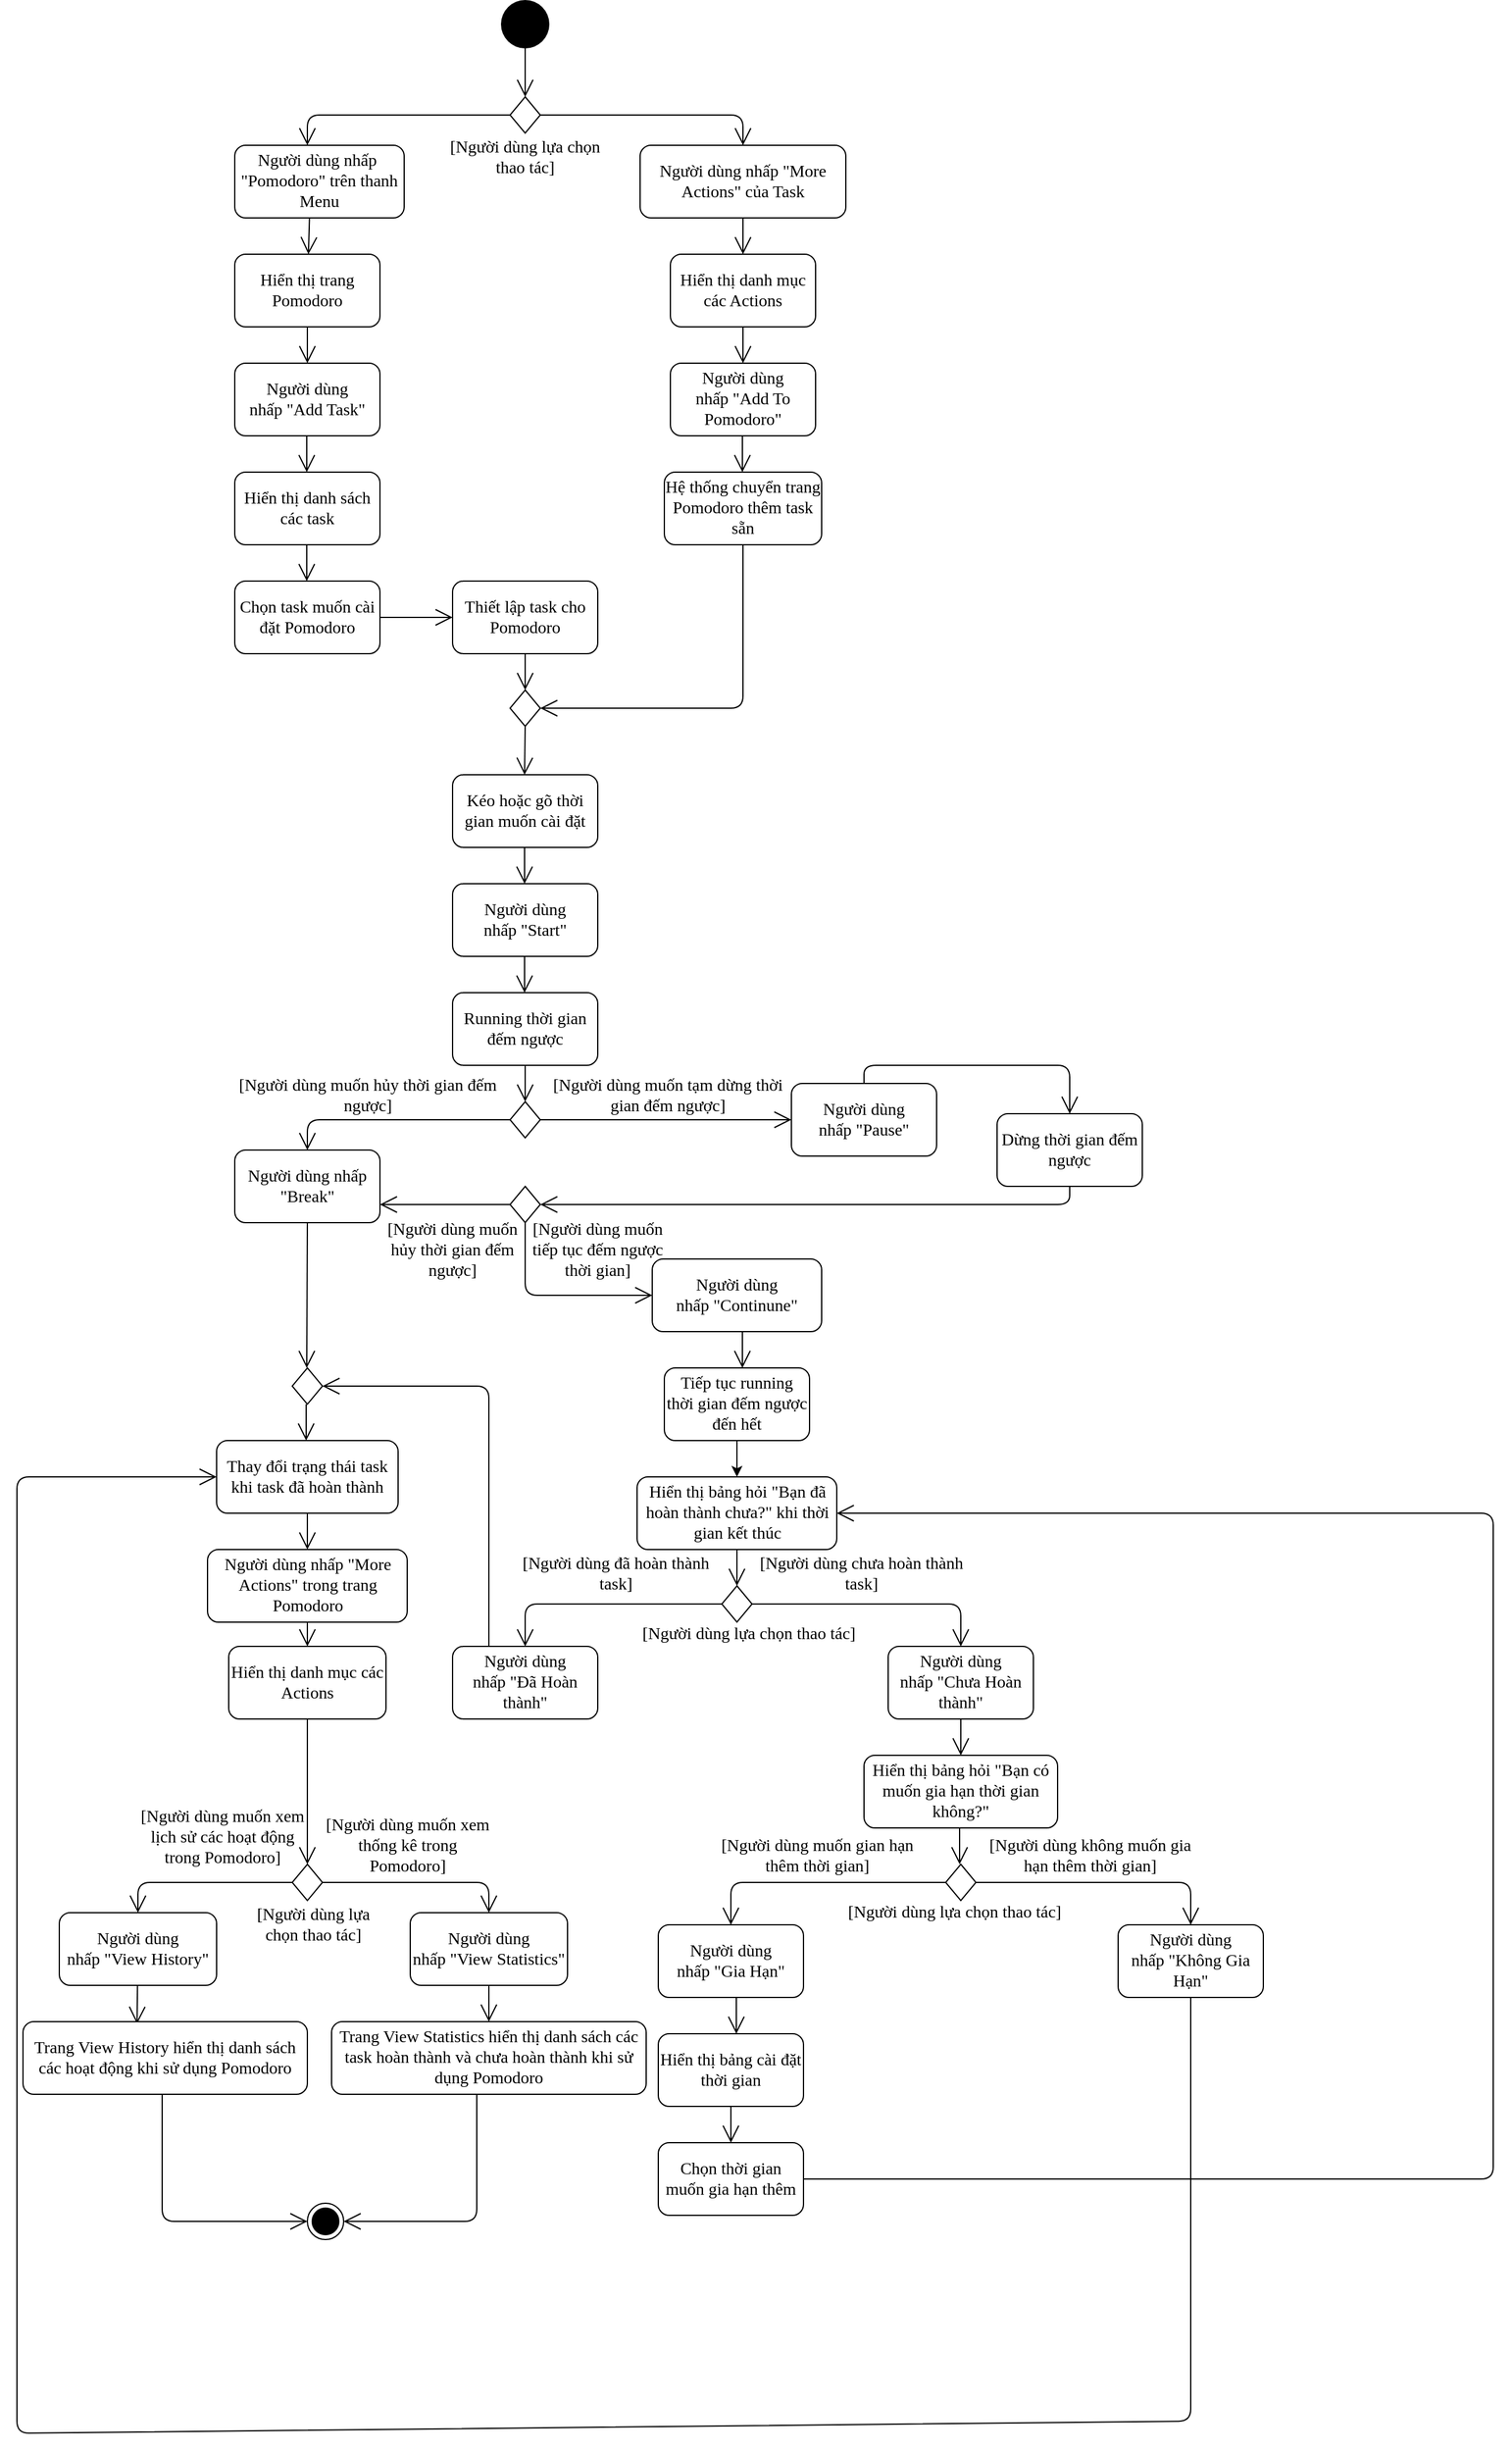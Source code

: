 <mxfile version="13.10.0" type="device"><diagram name="Page-1" id="0783ab3e-0a74-02c8-0abd-f7b4e66b4bec"><mxGraphModel dx="970" dy="505" grid="1" gridSize="10" guides="1" tooltips="1" connect="1" arrows="1" fold="1" page="1" pageScale="1" pageWidth="850" pageHeight="1100" background="#ffffff" math="0" shadow="0"><root><mxCell id="0"/><mxCell id="1" parent="0"/><mxCell id="f8O2A8-NqUndqqzL7HrS-111" value="" style="ellipse;fillColor=#000000;strokeColor=none;fontFamily=Verdana;fontSize=14;" parent="1" vertex="1"><mxGeometry x="450" y="10" width="40" height="40" as="geometry"/></mxCell><mxCell id="f8O2A8-NqUndqqzL7HrS-112" value="" style="endArrow=open;endFill=1;endSize=12;html=1;exitX=0;exitY=0.5;exitDx=0;exitDy=0;fontFamily=Verdana;fontSize=14;" parent="1" source="f8O2A8-NqUndqqzL7HrS-143" edge="1"><mxGeometry relative="1" as="geometry"><mxPoint x="290" y="130" as="targetPoint"/><Array as="points"><mxPoint x="290" y="105"/></Array></mxGeometry></mxCell><mxCell id="f8O2A8-NqUndqqzL7HrS-113" value="" style="endArrow=open;endFill=1;endSize=12;html=1;exitX=1;exitY=0.5;exitDx=0;exitDy=0;fontFamily=Verdana;fontSize=14;" parent="1" source="f8O2A8-NqUndqqzL7HrS-143" edge="1"><mxGeometry relative="1" as="geometry"><mxPoint x="467.5" y="115" as="sourcePoint"/><mxPoint x="650" y="130" as="targetPoint"/><Array as="points"><mxPoint x="650" y="105"/></Array></mxGeometry></mxCell><mxCell id="f8O2A8-NqUndqqzL7HrS-114" value="Người dùng nhấp&amp;nbsp; &quot;Pomodoro&quot; trên thanh Menu" style="rounded=1;whiteSpace=wrap;html=1;fontFamily=Verdana;fontSize=14;" parent="1" vertex="1"><mxGeometry x="230" y="130" width="140" height="60" as="geometry"/></mxCell><mxCell id="f8O2A8-NqUndqqzL7HrS-115" value="" style="endArrow=open;endFill=1;endSize=12;html=1;exitX=0.441;exitY=1.005;exitDx=0;exitDy=0;fontFamily=Verdana;fontSize=14;exitPerimeter=0;" parent="1" source="f8O2A8-NqUndqqzL7HrS-114" target="f8O2A8-NqUndqqzL7HrS-116" edge="1"><mxGeometry relative="1" as="geometry"/></mxCell><mxCell id="f8O2A8-NqUndqqzL7HrS-116" value="Hiển thị trang Pomodoro" style="rounded=1;whiteSpace=wrap;html=1;fontFamily=Verdana;fontSize=14;" parent="1" vertex="1"><mxGeometry x="230" y="220" width="120" height="60" as="geometry"/></mxCell><mxCell id="f8O2A8-NqUndqqzL7HrS-117" value="Người dùng nhấp&amp;nbsp;&quot;Add Task&quot;" style="rounded=1;whiteSpace=wrap;html=1;fontFamily=Verdana;fontSize=14;" parent="1" vertex="1"><mxGeometry x="230" y="310" width="120" height="60" as="geometry"/></mxCell><mxCell id="f8O2A8-NqUndqqzL7HrS-118" value="" style="endArrow=open;endFill=1;endSize=12;html=1;exitX=0.5;exitY=1;exitDx=0;exitDy=0;fontFamily=Verdana;fontSize=14;" parent="1" source="f8O2A8-NqUndqqzL7HrS-116" target="f8O2A8-NqUndqqzL7HrS-117" edge="1"><mxGeometry x="230" y="230" as="geometry"/></mxCell><mxCell id="f8O2A8-NqUndqqzL7HrS-119" value="Hiển thị danh sách các task" style="rounded=1;whiteSpace=wrap;html=1;fontFamily=Verdana;fontSize=14;" parent="1" vertex="1"><mxGeometry x="230" y="400" width="120" height="60" as="geometry"/></mxCell><mxCell id="f8O2A8-NqUndqqzL7HrS-120" value="Chọn task muốn cài đặt Pomodoro" style="rounded=1;whiteSpace=wrap;html=1;fontFamily=Verdana;fontSize=14;" parent="1" vertex="1"><mxGeometry x="230" y="490" width="120" height="60" as="geometry"/></mxCell><mxCell id="f8O2A8-NqUndqqzL7HrS-121" value="Thiết lập task cho Pomodoro" style="rounded=1;whiteSpace=wrap;html=1;fontFamily=Verdana;fontSize=14;" parent="1" vertex="1"><mxGeometry x="410" y="490" width="120" height="60" as="geometry"/></mxCell><mxCell id="f8O2A8-NqUndqqzL7HrS-122" value="Kéo hoặc gõ thời gian muốn cài đặt" style="rounded=1;whiteSpace=wrap;html=1;fontFamily=Verdana;fontSize=14;" parent="1" vertex="1"><mxGeometry x="410" y="650" width="120" height="60" as="geometry"/></mxCell><mxCell id="f8O2A8-NqUndqqzL7HrS-123" value="Người dùng nhấp&amp;nbsp;&quot;Start&quot;" style="rounded=1;whiteSpace=wrap;html=1;fontFamily=Verdana;fontSize=14;" parent="1" vertex="1"><mxGeometry x="410" y="740" width="120" height="60" as="geometry"/></mxCell><mxCell id="f8O2A8-NqUndqqzL7HrS-124" value="Running thời gian đếm ngược" style="rounded=1;whiteSpace=wrap;html=1;fontFamily=Verdana;fontSize=14;" parent="1" vertex="1"><mxGeometry x="410" y="830" width="120" height="60" as="geometry"/></mxCell><mxCell id="f8O2A8-NqUndqqzL7HrS-125" value="Người dùng nhấp &quot;More Actions&quot; của Task" style="rounded=1;whiteSpace=wrap;html=1;fontFamily=Verdana;fontSize=14;" parent="1" vertex="1"><mxGeometry x="565" y="130" width="170" height="60" as="geometry"/></mxCell><mxCell id="f8O2A8-NqUndqqzL7HrS-126" value="" style="endArrow=open;endFill=1;endSize=12;html=1;exitX=0.5;exitY=1;exitDx=0;exitDy=0;entryX=0.5;entryY=0;entryDx=0;entryDy=0;fontFamily=Verdana;fontSize=14;" parent="1" source="f8O2A8-NqUndqqzL7HrS-125" target="f8O2A8-NqUndqqzL7HrS-127" edge="1"><mxGeometry relative="1" as="geometry"><mxPoint x="300" y="200" as="sourcePoint"/><mxPoint x="650" y="210" as="targetPoint"/></mxGeometry></mxCell><mxCell id="f8O2A8-NqUndqqzL7HrS-127" value="Hiển thị danh mục các Actions" style="rounded=1;whiteSpace=wrap;html=1;fontFamily=Verdana;fontSize=14;" parent="1" vertex="1"><mxGeometry x="590" y="220" width="120" height="60" as="geometry"/></mxCell><mxCell id="f8O2A8-NqUndqqzL7HrS-128" value="" style="endArrow=open;endFill=1;endSize=12;html=1;fontFamily=Verdana;fontSize=14;exitX=0.5;exitY=1;exitDx=0;exitDy=0;" parent="1" source="f8O2A8-NqUndqqzL7HrS-135" edge="1"><mxGeometry relative="1" as="geometry"><mxPoint x="469.5" y="620" as="sourcePoint"/><mxPoint x="469.5" y="650.0" as="targetPoint"/></mxGeometry></mxCell><mxCell id="f8O2A8-NqUndqqzL7HrS-129" value="" style="endArrow=open;endFill=1;endSize=12;html=1;exitX=0.5;exitY=1;exitDx=0;exitDy=0;fontFamily=Verdana;fontSize=14;" parent="1" source="f8O2A8-NqUndqqzL7HrS-127" edge="1"><mxGeometry relative="1" as="geometry"><mxPoint x="180" y="80" as="sourcePoint"/><mxPoint x="650" y="310" as="targetPoint"/></mxGeometry></mxCell><mxCell id="f8O2A8-NqUndqqzL7HrS-130" value="Người dùng nhấp&amp;nbsp;&quot;Add To Pomodoro&quot;" style="rounded=1;whiteSpace=wrap;html=1;fontFamily=Verdana;fontSize=14;" parent="1" vertex="1"><mxGeometry x="590" y="310" width="120" height="60" as="geometry"/></mxCell><mxCell id="f8O2A8-NqUndqqzL7HrS-131" value="" style="endArrow=open;endFill=1;endSize=12;html=1;fontFamily=Verdana;fontSize=14;" parent="1" edge="1"><mxGeometry relative="1" as="geometry"><mxPoint x="289.5" y="370" as="sourcePoint"/><mxPoint x="289.5" y="400" as="targetPoint"/></mxGeometry></mxCell><mxCell id="f8O2A8-NqUndqqzL7HrS-132" value="" style="endArrow=open;endFill=1;endSize=12;html=1;fontFamily=Verdana;fontSize=14;" parent="1" edge="1"><mxGeometry relative="1" as="geometry"><mxPoint x="289.5" y="460" as="sourcePoint"/><mxPoint x="289.5" y="490" as="targetPoint"/></mxGeometry></mxCell><mxCell id="f8O2A8-NqUndqqzL7HrS-133" value="Hệ thống chuyển trang Pomodoro thêm task sẵn" style="rounded=1;whiteSpace=wrap;html=1;fontFamily=Verdana;fontSize=14;" parent="1" vertex="1"><mxGeometry x="585" y="400" width="130" height="60" as="geometry"/></mxCell><mxCell id="f8O2A8-NqUndqqzL7HrS-134" value="" style="endArrow=open;endFill=1;endSize=12;html=1;fontFamily=Verdana;fontSize=14;" parent="1" edge="1"><mxGeometry relative="1" as="geometry"><mxPoint x="649.5" y="370" as="sourcePoint"/><mxPoint x="649.5" y="400" as="targetPoint"/></mxGeometry></mxCell><mxCell id="f8O2A8-NqUndqqzL7HrS-135" value="" style="rhombus;strokeColor=#000000;fontFamily=Verdana;fontSize=14;" parent="1" vertex="1"><mxGeometry x="457.5" y="580" width="25" height="30" as="geometry"/></mxCell><mxCell id="f8O2A8-NqUndqqzL7HrS-136" value="" style="endArrow=open;endFill=1;endSize=12;html=1;exitX=1;exitY=0.5;exitDx=0;exitDy=0;entryX=0;entryY=0.5;entryDx=0;entryDy=0;fontFamily=Verdana;fontSize=14;" parent="1" source="f8O2A8-NqUndqqzL7HrS-120" target="f8O2A8-NqUndqqzL7HrS-121" edge="1"><mxGeometry relative="1" as="geometry"><mxPoint x="430" y="570" as="sourcePoint"/><mxPoint x="430" y="600" as="targetPoint"/></mxGeometry></mxCell><mxCell id="f8O2A8-NqUndqqzL7HrS-137" value="" style="endArrow=open;endFill=1;endSize=12;html=1;exitX=0.5;exitY=1;exitDx=0;exitDy=0;entryX=1;entryY=0.5;entryDx=0;entryDy=0;fontFamily=Verdana;fontSize=14;" parent="1" source="f8O2A8-NqUndqqzL7HrS-133" target="f8O2A8-NqUndqqzL7HrS-135" edge="1"><mxGeometry relative="1" as="geometry"><mxPoint x="360" y="530" as="sourcePoint"/><mxPoint x="467.5" y="530" as="targetPoint"/><Array as="points"><mxPoint x="650" y="595"/></Array></mxGeometry></mxCell><mxCell id="f8O2A8-NqUndqqzL7HrS-138" value="" style="endArrow=open;endFill=1;endSize=12;html=1;fontFamily=Verdana;fontSize=14;exitX=0.5;exitY=1;exitDx=0;exitDy=0;entryX=0.5;entryY=0;entryDx=0;entryDy=0;" parent="1" source="f8O2A8-NqUndqqzL7HrS-121" target="f8O2A8-NqUndqqzL7HrS-135" edge="1"><mxGeometry relative="1" as="geometry"><mxPoint x="469.5" y="535" as="sourcePoint"/><mxPoint x="469.5" y="565" as="targetPoint"/></mxGeometry></mxCell><mxCell id="f8O2A8-NqUndqqzL7HrS-139" value="" style="endArrow=open;endFill=1;endSize=12;html=1;fontFamily=Verdana;fontSize=14;entryX=0.401;entryY=0.03;entryDx=0;entryDy=0;entryPerimeter=0;" parent="1" source="f8O2A8-NqUndqqzL7HrS-192" target="f8O2A8-NqUndqqzL7HrS-193" edge="1"><mxGeometry relative="1" as="geometry"><mxPoint x="174.5" y="1770" as="sourcePoint"/><mxPoint x="149" y="1675" as="targetPoint"/></mxGeometry></mxCell><mxCell id="f8O2A8-NqUndqqzL7HrS-140" value="" style="endArrow=open;endFill=1;endSize=12;html=1;fontFamily=Verdana;fontSize=14;" parent="1" edge="1"><mxGeometry relative="1" as="geometry"><mxPoint x="469.5" y="710.0" as="sourcePoint"/><mxPoint x="469.5" y="740.0" as="targetPoint"/></mxGeometry></mxCell><mxCell id="f8O2A8-NqUndqqzL7HrS-141" value="" style="endArrow=open;endFill=1;endSize=12;html=1;fontFamily=Verdana;fontSize=14;" parent="1" edge="1"><mxGeometry relative="1" as="geometry"><mxPoint x="469.5" y="800.0" as="sourcePoint"/><mxPoint x="469.5" y="830.0" as="targetPoint"/></mxGeometry></mxCell><mxCell id="f8O2A8-NqUndqqzL7HrS-142" value="" style="group;fontFamily=Verdana;fontSize=14;" parent="1" vertex="1" connectable="0"><mxGeometry x="457.5" y="90" width="25" height="30" as="geometry"/></mxCell><mxCell id="f8O2A8-NqUndqqzL7HrS-143" value="" style="rhombus;strokeColor=#000000;fontFamily=Verdana;fontSize=14;" parent="f8O2A8-NqUndqqzL7HrS-142" vertex="1"><mxGeometry width="25" height="30" as="geometry"/></mxCell><mxCell id="f8O2A8-NqUndqqzL7HrS-144" value="" style="endArrow=open;endFill=1;endSize=12;html=1;exitX=0.5;exitY=1;exitDx=0;exitDy=0;entryX=0.5;entryY=0;entryDx=0;entryDy=0;fontFamily=Verdana;fontSize=14;" parent="1" source="f8O2A8-NqUndqqzL7HrS-111" target="f8O2A8-NqUndqqzL7HrS-143" edge="1"><mxGeometry width="160" relative="1" as="geometry"><mxPoint x="420" y="190" as="sourcePoint"/><mxPoint x="580" y="190" as="targetPoint"/></mxGeometry></mxCell><mxCell id="f8O2A8-NqUndqqzL7HrS-145" value="" style="endArrow=open;endFill=1;endSize=12;html=1;exitX=0;exitY=0.5;exitDx=0;exitDy=0;fontFamily=Verdana;fontSize=14;" parent="1" source="f8O2A8-NqUndqqzL7HrS-148" edge="1"><mxGeometry relative="1" as="geometry"><mxPoint x="290" y="960.0" as="targetPoint"/><Array as="points"><mxPoint x="290" y="935"/></Array></mxGeometry></mxCell><mxCell id="f8O2A8-NqUndqqzL7HrS-146" value="" style="endArrow=open;endFill=1;endSize=12;html=1;exitX=1;exitY=0.5;exitDx=0;exitDy=0;fontFamily=Verdana;fontSize=14;entryX=0;entryY=0.5;entryDx=0;entryDy=0;" parent="1" source="f8O2A8-NqUndqqzL7HrS-148" target="f8O2A8-NqUndqqzL7HrS-152" edge="1"><mxGeometry relative="1" as="geometry"><mxPoint x="467.5" y="945" as="sourcePoint"/><mxPoint x="660" y="980" as="targetPoint"/><Array as="points"/></mxGeometry></mxCell><mxCell id="f8O2A8-NqUndqqzL7HrS-147" value="" style="group;fontFamily=Verdana;fontSize=14;" parent="1" vertex="1" connectable="0"><mxGeometry x="457.5" y="920" width="25" height="30" as="geometry"/></mxCell><mxCell id="f8O2A8-NqUndqqzL7HrS-148" value="" style="rhombus;strokeColor=#000000;fontFamily=Verdana;fontSize=14;" parent="f8O2A8-NqUndqqzL7HrS-147" vertex="1"><mxGeometry width="25" height="30" as="geometry"/></mxCell><mxCell id="f8O2A8-NqUndqqzL7HrS-149" value="" style="endArrow=open;endFill=1;endSize=12;html=1;exitX=0.5;exitY=1;exitDx=0;exitDy=0;entryX=0.5;entryY=0;entryDx=0;entryDy=0;fontFamily=Verdana;fontSize=14;" parent="1" source="f8O2A8-NqUndqqzL7HrS-124" target="f8O2A8-NqUndqqzL7HrS-148" edge="1"><mxGeometry width="160" relative="1" as="geometry"><mxPoint x="562.5" y="1050" as="sourcePoint"/><mxPoint x="722.5" y="1050" as="targetPoint"/></mxGeometry></mxCell><mxCell id="f8O2A8-NqUndqqzL7HrS-150" value="Người dùng nhấp &quot;Break&quot;" style="rounded=1;whiteSpace=wrap;html=1;fontFamily=Verdana;fontSize=14;" parent="1" vertex="1"><mxGeometry x="230" y="960" width="120" height="60" as="geometry"/></mxCell><mxCell id="f8O2A8-NqUndqqzL7HrS-151" value="" style="endArrow=open;endFill=1;endSize=12;html=1;exitX=0.5;exitY=0;exitDx=0;exitDy=0;fontFamily=Verdana;fontSize=14;entryX=0.5;entryY=0;entryDx=0;entryDy=0;" parent="1" source="f8O2A8-NqUndqqzL7HrS-152" target="f8O2A8-NqUndqqzL7HrS-207" edge="1"><mxGeometry relative="1" as="geometry"><Array as="points"><mxPoint x="750" y="890"/><mxPoint x="920" y="890"/></Array></mxGeometry></mxCell><mxCell id="f8O2A8-NqUndqqzL7HrS-152" value="Người dùng nhấp&amp;nbsp;&quot;Pause&quot;" style="rounded=1;whiteSpace=wrap;html=1;fontFamily=Verdana;fontSize=14;" parent="1" vertex="1"><mxGeometry x="690" y="905" width="120" height="60" as="geometry"/></mxCell><mxCell id="f8O2A8-NqUndqqzL7HrS-153" value="Thay đổi trạng thái task khi task đã hoàn thành" style="rounded=1;whiteSpace=wrap;html=1;fontFamily=Verdana;fontSize=14;" parent="1" vertex="1"><mxGeometry x="215" y="1200" width="150" height="60" as="geometry"/></mxCell><mxCell id="f8O2A8-NqUndqqzL7HrS-154" value="" style="endArrow=open;endFill=1;endSize=12;html=1;fontFamily=Verdana;fontSize=14;exitX=0.5;exitY=1;exitDx=0;exitDy=0;" parent="1" source="f8O2A8-NqUndqqzL7HrS-150" edge="1"><mxGeometry relative="1" as="geometry"><mxPoint x="289.5" y="1110" as="sourcePoint"/><mxPoint x="289.5" y="1140.0" as="targetPoint"/></mxGeometry></mxCell><mxCell id="f8O2A8-NqUndqqzL7HrS-155" value="" style="endArrow=open;endFill=1;endSize=12;html=1;entryX=1;entryY=0.75;entryDx=0;entryDy=0;exitX=0;exitY=0.5;exitDx=0;exitDy=0;fontFamily=Verdana;fontSize=14;" parent="1" source="f8O2A8-NqUndqqzL7HrS-157" target="f8O2A8-NqUndqqzL7HrS-150" edge="1"><mxGeometry relative="1" as="geometry"><mxPoint x="420" y="1020" as="sourcePoint"/><mxPoint x="352.5" y="1170" as="targetPoint"/><Array as="points"><mxPoint x="410" y="1005"/></Array></mxGeometry></mxCell><mxCell id="f8O2A8-NqUndqqzL7HrS-156" value="" style="group;fontFamily=Verdana;fontSize=14;" parent="1" vertex="1" connectable="0"><mxGeometry x="457.5" y="975" width="25" height="30" as="geometry"/></mxCell><mxCell id="f8O2A8-NqUndqqzL7HrS-157" value="" style="rhombus;strokeColor=#000000;fontFamily=Verdana;fontSize=14;" parent="f8O2A8-NqUndqqzL7HrS-156" vertex="1"><mxGeometry y="15" width="25" height="30" as="geometry"/></mxCell><mxCell id="f8O2A8-NqUndqqzL7HrS-158" value="" style="endArrow=open;endFill=1;endSize=12;html=1;entryX=1;entryY=0.5;entryDx=0;entryDy=0;fontFamily=Verdana;fontSize=14;exitX=0.5;exitY=1;exitDx=0;exitDy=0;" parent="1" source="f8O2A8-NqUndqqzL7HrS-207" target="f8O2A8-NqUndqqzL7HrS-157" edge="1"><mxGeometry width="160" relative="1" as="geometry"><mxPoint x="590" y="990" as="sourcePoint"/><mxPoint x="500" y="990" as="targetPoint"/><Array as="points"><mxPoint x="920" y="1005"/></Array></mxGeometry></mxCell><mxCell id="f8O2A8-NqUndqqzL7HrS-159" value="" style="endArrow=open;endFill=1;endSize=12;html=1;exitX=0.5;exitY=1;exitDx=0;exitDy=0;entryX=0;entryY=0.5;entryDx=0;entryDy=0;fontFamily=Verdana;fontSize=14;" parent="1" source="f8O2A8-NqUndqqzL7HrS-157" target="f8O2A8-NqUndqqzL7HrS-160" edge="1"><mxGeometry relative="1" as="geometry"><mxPoint x="489" y="1109" as="sourcePoint"/><mxPoint x="580" y="1109" as="targetPoint"/><Array as="points"><mxPoint x="470" y="1080"/></Array></mxGeometry></mxCell><mxCell id="f8O2A8-NqUndqqzL7HrS-160" value="Người dùng nhấp&amp;nbsp;&quot;Continune&quot;" style="rounded=1;whiteSpace=wrap;html=1;fontFamily=Verdana;fontSize=14;" parent="1" vertex="1"><mxGeometry x="575" y="1050" width="140" height="60" as="geometry"/></mxCell><mxCell id="f8O2A8-NqUndqqzL7HrS-161" value="" style="endArrow=open;endFill=1;endSize=12;html=1;fontFamily=Verdana;fontSize=14;" parent="1" edge="1"><mxGeometry relative="1" as="geometry"><mxPoint x="649.5" y="1110.0" as="sourcePoint"/><mxPoint x="649.5" y="1140.0" as="targetPoint"/></mxGeometry></mxCell><mxCell id="f8O2A8-NqUndqqzL7HrS-162" value="" style="edgeStyle=orthogonalEdgeStyle;rounded=0;orthogonalLoop=1;jettySize=auto;html=1;fontFamily=Verdana;fontSize=14;" parent="1" source="f8O2A8-NqUndqqzL7HrS-163" target="f8O2A8-NqUndqqzL7HrS-164" edge="1"><mxGeometry relative="1" as="geometry"/></mxCell><mxCell id="f8O2A8-NqUndqqzL7HrS-163" value="Tiếp tục running thời gian đếm ngược đến hết" style="rounded=1;whiteSpace=wrap;html=1;fontFamily=Verdana;fontSize=14;" parent="1" vertex="1"><mxGeometry x="585" y="1140" width="120" height="60" as="geometry"/></mxCell><mxCell id="f8O2A8-NqUndqqzL7HrS-164" value="Hiển thị bảng hỏi &quot;Bạn đã hoàn thành chưa?&quot; khi thời gian kết thúc" style="rounded=1;whiteSpace=wrap;html=1;fontFamily=Verdana;fontSize=14;" parent="1" vertex="1"><mxGeometry x="562.5" y="1230" width="165" height="60" as="geometry"/></mxCell><mxCell id="f8O2A8-NqUndqqzL7HrS-165" value="Người dùng nhấp&amp;nbsp;&quot;Đã Hoàn thành&quot;" style="rounded=1;whiteSpace=wrap;html=1;fontFamily=Verdana;fontSize=14;" parent="1" vertex="1"><mxGeometry x="410" y="1370" width="120" height="60" as="geometry"/></mxCell><mxCell id="f8O2A8-NqUndqqzL7HrS-166" value="Người dùng nhấp&amp;nbsp;&quot;Chưa Hoàn thành&quot;" style="rounded=1;whiteSpace=wrap;html=1;fontFamily=Verdana;fontSize=14;" parent="1" vertex="1"><mxGeometry x="770" y="1370" width="120" height="60" as="geometry"/></mxCell><mxCell id="f8O2A8-NqUndqqzL7HrS-167" value="" style="group;fontFamily=Verdana;fontSize=14;" parent="1" vertex="1" connectable="0"><mxGeometry x="470" y="1320" width="460" height="30" as="geometry"/></mxCell><mxCell id="f8O2A8-NqUndqqzL7HrS-168" value="" style="endArrow=open;endFill=1;endSize=12;html=1;exitX=0;exitY=0.5;exitDx=0;exitDy=0;fontFamily=Verdana;fontSize=14;" parent="f8O2A8-NqUndqqzL7HrS-167" source="f8O2A8-NqUndqqzL7HrS-171" edge="1"><mxGeometry relative="1" as="geometry"><mxPoint y="50" as="targetPoint"/><Array as="points"><mxPoint y="15"/></Array></mxGeometry></mxCell><mxCell id="f8O2A8-NqUndqqzL7HrS-169" value="" style="endArrow=open;endFill=1;endSize=12;html=1;exitX=1;exitY=0.5;exitDx=0;exitDy=0;fontFamily=Verdana;fontSize=14;" parent="f8O2A8-NqUndqqzL7HrS-167" source="f8O2A8-NqUndqqzL7HrS-171" edge="1"><mxGeometry relative="1" as="geometry"><mxPoint x="80" y="165" as="sourcePoint"/><mxPoint x="360" y="50" as="targetPoint"/><Array as="points"><mxPoint x="360" y="15"/></Array></mxGeometry></mxCell><mxCell id="f8O2A8-NqUndqqzL7HrS-170" value="" style="group;fontFamily=Verdana;fontSize=14;" parent="f8O2A8-NqUndqqzL7HrS-167" vertex="1" connectable="0"><mxGeometry x="162.5" width="25" height="30" as="geometry"/></mxCell><mxCell id="f8O2A8-NqUndqqzL7HrS-171" value="" style="rhombus;strokeColor=#000000;fontFamily=Verdana;fontSize=14;" parent="f8O2A8-NqUndqqzL7HrS-170" vertex="1"><mxGeometry width="25" height="30" as="geometry"/></mxCell><mxCell id="f8O2A8-NqUndqqzL7HrS-172" value="" style="endArrow=open;endFill=1;endSize=12;html=1;exitX=0.5;exitY=1;exitDx=0;exitDy=0;fontFamily=Verdana;fontSize=14;" parent="f8O2A8-NqUndqqzL7HrS-167" source="f8O2A8-NqUndqqzL7HrS-164" edge="1"><mxGeometry width="160" relative="1" as="geometry"><mxPoint x="82.5" y="110" as="sourcePoint"/><mxPoint x="175" as="targetPoint"/></mxGeometry></mxCell><mxCell id="f8O2A8-NqUndqqzL7HrS-173" value="" style="endArrow=open;endFill=1;endSize=12;html=1;exitX=0;exitY=0.5;exitDx=0;exitDy=0;fontFamily=Verdana;fontSize=14;" parent="1" source="f8O2A8-NqUndqqzL7HrS-178" edge="1"><mxGeometry x="650" y="1460" as="geometry"><mxPoint x="640" y="1600" as="targetPoint"/><Array as="points"><mxPoint x="640" y="1565"/></Array></mxGeometry></mxCell><mxCell id="f8O2A8-NqUndqqzL7HrS-174" value="" style="endArrow=open;endFill=1;endSize=12;html=1;exitX=1;exitY=0.5;exitDx=0;exitDy=0;fontFamily=Verdana;fontSize=14;" parent="1" source="f8O2A8-NqUndqqzL7HrS-178" edge="1"><mxGeometry x="650" y="1460" as="geometry"><mxPoint x="730" y="1625" as="sourcePoint"/><mxPoint x="1020" y="1600" as="targetPoint"/><Array as="points"><mxPoint x="1020" y="1565"/></Array></mxGeometry></mxCell><mxCell id="f8O2A8-NqUndqqzL7HrS-175" value="" style="endArrow=open;endFill=1;endSize=12;html=1;exitX=0.5;exitY=1;exitDx=0;exitDy=0;fontFamily=Verdana;fontSize=14;" parent="1" source="f8O2A8-NqUndqqzL7HrS-166" edge="1"><mxGeometry x="650" y="1460" width="160" as="geometry"><mxPoint x="732.5" y="1570" as="sourcePoint"/><mxPoint x="830" y="1460" as="targetPoint"/></mxGeometry></mxCell><mxCell id="f8O2A8-NqUndqqzL7HrS-176" value="Hiển thị bảng hỏi &quot;Bạn có muốn gia hạn thời gian không?&quot;" style="rounded=1;whiteSpace=wrap;html=1;fontFamily=Verdana;fontSize=14;" parent="1" vertex="1"><mxGeometry x="750" y="1460" width="160" height="60" as="geometry"/></mxCell><mxCell id="f8O2A8-NqUndqqzL7HrS-177" value="" style="endArrow=open;endFill=1;endSize=12;html=1;exitX=0.5;exitY=1;exitDx=0;exitDy=0;fontFamily=Verdana;fontSize=14;" parent="1" edge="1"><mxGeometry x="649" y="1550" width="160" as="geometry"><mxPoint x="829" y="1520" as="sourcePoint"/><mxPoint x="829" y="1550" as="targetPoint"/></mxGeometry></mxCell><mxCell id="f8O2A8-NqUndqqzL7HrS-178" value="" style="rhombus;strokeColor=#000000;fontFamily=Verdana;fontSize=14;" parent="1" vertex="1"><mxGeometry x="817.5" y="1550" width="25" height="30" as="geometry"/></mxCell><mxCell id="f8O2A8-NqUndqqzL7HrS-179" value="Người dùng nhấp&amp;nbsp;&quot;Gia Hạn&quot;" style="rounded=1;whiteSpace=wrap;html=1;fontFamily=Verdana;fontSize=14;" parent="1" vertex="1"><mxGeometry x="580" y="1600" width="120" height="60" as="geometry"/></mxCell><mxCell id="f8O2A8-NqUndqqzL7HrS-180" value="Người dùng nhấp&amp;nbsp;&quot;Không Gia Hạn&quot;" style="rounded=1;whiteSpace=wrap;html=1;fontFamily=Verdana;fontSize=14;" parent="1" vertex="1"><mxGeometry x="960" y="1600" width="120" height="60" as="geometry"/></mxCell><mxCell id="f8O2A8-NqUndqqzL7HrS-181" value="Hiển thị bảng cài đặt thời gian" style="rounded=1;whiteSpace=wrap;html=1;fontFamily=Verdana;fontSize=14;" parent="1" vertex="1"><mxGeometry x="580" y="1690" width="120" height="60" as="geometry"/></mxCell><mxCell id="f8O2A8-NqUndqqzL7HrS-182" value="" style="endArrow=open;endFill=1;endSize=12;html=1;exitX=0.5;exitY=1;exitDx=0;exitDy=0;fontFamily=Verdana;fontSize=14;" parent="1" edge="1"><mxGeometry x="464.5" y="1690" width="160" as="geometry"><mxPoint x="644.5" y="1660" as="sourcePoint"/><mxPoint x="644.5" y="1690" as="targetPoint"/></mxGeometry></mxCell><mxCell id="f8O2A8-NqUndqqzL7HrS-183" value="Chọn thời gian muốn gia hạn thêm" style="rounded=1;whiteSpace=wrap;html=1;fontFamily=Verdana;fontSize=14;" parent="1" vertex="1"><mxGeometry x="580" y="1780" width="120" height="60" as="geometry"/></mxCell><mxCell id="f8O2A8-NqUndqqzL7HrS-184" value="" style="endArrow=open;endFill=1;endSize=12;html=1;exitX=0.5;exitY=1;exitDx=0;exitDy=0;entryX=0.5;entryY=0;entryDx=0;entryDy=0;fontFamily=Verdana;fontSize=14;" parent="1" source="f8O2A8-NqUndqqzL7HrS-181" target="f8O2A8-NqUndqqzL7HrS-183" edge="1"><mxGeometry x="790" y="1690" width="160" as="geometry"><mxPoint x="970" y="1660" as="sourcePoint"/><mxPoint x="970" y="1690" as="targetPoint"/></mxGeometry></mxCell><mxCell id="f8O2A8-NqUndqqzL7HrS-185" value="" style="endArrow=open;endFill=1;endSize=12;html=1;exitX=1;exitY=0.5;exitDx=0;exitDy=0;entryX=1;entryY=0.5;entryDx=0;entryDy=0;fontFamily=Verdana;fontSize=14;" parent="1" source="f8O2A8-NqUndqqzL7HrS-183" target="f8O2A8-NqUndqqzL7HrS-164" edge="1"><mxGeometry x="990" y="1750" width="160" as="geometry"><mxPoint x="840" y="1810" as="sourcePoint"/><mxPoint x="640" y="1870" as="targetPoint"/><Array as="points"><mxPoint x="1270" y="1810"/><mxPoint x="1270" y="1260"/></Array></mxGeometry></mxCell><mxCell id="f8O2A8-NqUndqqzL7HrS-186" value="" style="endArrow=open;endFill=1;endSize=12;html=1;exitX=0.5;exitY=1;exitDx=0;exitDy=0;entryX=0;entryY=0.5;entryDx=0;entryDy=0;fontFamily=Verdana;fontSize=14;" parent="1" source="f8O2A8-NqUndqqzL7HrS-180" target="f8O2A8-NqUndqqzL7HrS-153" edge="1"><mxGeometry x="970" y="1760" width="160" as="geometry"><mxPoint x="820" y="1820" as="sourcePoint"/><mxPoint x="230" y="1080" as="targetPoint"/><Array as="points"><mxPoint x="1020" y="2010"/><mxPoint x="50" y="2020"/><mxPoint x="50" y="1230"/></Array></mxGeometry></mxCell><mxCell id="f8O2A8-NqUndqqzL7HrS-187" value="" style="endArrow=open;endFill=1;endSize=12;html=1;exitX=0.25;exitY=0;exitDx=0;exitDy=0;entryX=1;entryY=0.5;entryDx=0;entryDy=0;fontFamily=Verdana;fontSize=14;" parent="1" source="f8O2A8-NqUndqqzL7HrS-165" target="f8O2A8-NqUndqqzL7HrS-188" edge="1"><mxGeometry width="160" relative="1" as="geometry"><mxPoint x="962.5" y="950" as="sourcePoint"/><mxPoint x="950" y="740" as="targetPoint"/><Array as="points"><mxPoint x="440" y="1330"/><mxPoint x="440" y="1280"/><mxPoint x="440" y="1155"/></Array></mxGeometry></mxCell><mxCell id="f8O2A8-NqUndqqzL7HrS-188" value="" style="rhombus;strokeColor=#000000;fontFamily=Verdana;fontSize=14;" parent="1" vertex="1"><mxGeometry x="277.5" y="1140" width="25" height="30" as="geometry"/></mxCell><mxCell id="f8O2A8-NqUndqqzL7HrS-189" value="" style="endArrow=open;endFill=1;endSize=12;html=1;fontFamily=Verdana;fontSize=14;" parent="1" edge="1"><mxGeometry relative="1" as="geometry"><mxPoint x="289" y="1170.0" as="sourcePoint"/><mxPoint x="289" y="1200.0" as="targetPoint"/></mxGeometry></mxCell><mxCell id="f8O2A8-NqUndqqzL7HrS-190" value="Người dùng nhấp&amp;nbsp;&quot;More Actions&quot; trong trang Pomodoro" style="rounded=1;whiteSpace=wrap;html=1;fontFamily=Verdana;fontSize=14;" parent="1" vertex="1"><mxGeometry x="207.5" y="1290" width="165" height="60" as="geometry"/></mxCell><mxCell id="f8O2A8-NqUndqqzL7HrS-191" value="Hiển thị danh mục các Actions" style="rounded=1;whiteSpace=wrap;html=1;fontFamily=Verdana;fontSize=14;" parent="1" vertex="1"><mxGeometry x="225" y="1370" width="130" height="60" as="geometry"/></mxCell><mxCell id="f8O2A8-NqUndqqzL7HrS-192" value="Người dùng nhấp&amp;nbsp;&quot;View History&quot;" style="rounded=1;whiteSpace=wrap;html=1;fontFamily=Verdana;fontSize=14;" parent="1" vertex="1"><mxGeometry x="85" y="1590" width="130" height="60" as="geometry"/></mxCell><mxCell id="f8O2A8-NqUndqqzL7HrS-193" value="Trang View History hiển thị danh sách các hoạt động khi sử dụng Pomodoro" style="rounded=1;whiteSpace=wrap;html=1;fontFamily=Verdana;fontSize=14;" parent="1" vertex="1"><mxGeometry x="55" y="1680" width="235" height="60" as="geometry"/></mxCell><mxCell id="f8O2A8-NqUndqqzL7HrS-194" value="" style="endArrow=open;endFill=1;endSize=12;html=1;exitX=0;exitY=0.5;exitDx=0;exitDy=0;entryX=0.5;entryY=0;entryDx=0;entryDy=0;fontFamily=Verdana;fontSize=14;" parent="1" source="f8O2A8-NqUndqqzL7HrS-197" target="f8O2A8-NqUndqqzL7HrS-192" edge="1"><mxGeometry x="112.5" y="1570" as="geometry"><mxPoint x="150" y="1700" as="targetPoint"/><Array as="points"><mxPoint x="150" y="1565"/></Array></mxGeometry></mxCell><mxCell id="f8O2A8-NqUndqqzL7HrS-195" value="" style="endArrow=open;endFill=1;endSize=12;html=1;exitX=1;exitY=0.5;exitDx=0;exitDy=0;entryX=0.5;entryY=0;entryDx=0;entryDy=0;fontFamily=Verdana;fontSize=14;" parent="1" source="f8O2A8-NqUndqqzL7HrS-197" target="f8O2A8-NqUndqqzL7HrS-198" edge="1"><mxGeometry x="112.5" y="1570" as="geometry"><mxPoint x="192.5" y="1735" as="sourcePoint"/><mxPoint x="482.5" y="1710" as="targetPoint"/><Array as="points"><mxPoint x="440" y="1565"/></Array></mxGeometry></mxCell><mxCell id="f8O2A8-NqUndqqzL7HrS-196" value="" style="endArrow=open;endFill=1;endSize=12;html=1;exitX=0.5;exitY=1;exitDx=0;exitDy=0;entryX=0.5;entryY=0;entryDx=0;entryDy=0;fontFamily=Verdana;fontSize=14;" parent="1" source="f8O2A8-NqUndqqzL7HrS-191" target="f8O2A8-NqUndqqzL7HrS-197" edge="1"><mxGeometry x="111.5" y="1660" width="160" as="geometry"><mxPoint x="291.5" y="1630" as="sourcePoint"/><mxPoint x="291.5" y="1660" as="targetPoint"/></mxGeometry></mxCell><mxCell id="f8O2A8-NqUndqqzL7HrS-197" value="" style="rhombus;strokeColor=#000000;fontFamily=Verdana;fontSize=14;" parent="1" vertex="1"><mxGeometry x="277.5" y="1550" width="25" height="30" as="geometry"/></mxCell><mxCell id="f8O2A8-NqUndqqzL7HrS-198" value="Người dùng nhấp&amp;nbsp;&quot;View Statistics&quot;" style="rounded=1;whiteSpace=wrap;html=1;fontFamily=Verdana;fontSize=14;" parent="1" vertex="1"><mxGeometry x="375" y="1590" width="130" height="60" as="geometry"/></mxCell><mxCell id="f8O2A8-NqUndqqzL7HrS-199" value="Trang View Statistics hiển thị danh sách các task hoàn thành và chưa hoàn thành khi sử dụng Pomodoro" style="rounded=1;whiteSpace=wrap;html=1;fontFamily=Verdana;fontSize=14;" parent="1" vertex="1"><mxGeometry x="310" y="1680" width="260" height="60" as="geometry"/></mxCell><mxCell id="f8O2A8-NqUndqqzL7HrS-200" value="" style="endArrow=open;endFill=1;endSize=12;html=1;exitX=0.5;exitY=1;exitDx=0;exitDy=0;fontFamily=Verdana;fontSize=14;entryX=0.5;entryY=0;entryDx=0;entryDy=0;" parent="1" source="f8O2A8-NqUndqqzL7HrS-198" target="f8O2A8-NqUndqqzL7HrS-199" edge="1"><mxGeometry relative="1" as="geometry"><mxPoint x="414.5" y="1770" as="sourcePoint"/><mxPoint x="414.5" y="1800" as="targetPoint"/></mxGeometry></mxCell><mxCell id="f8O2A8-NqUndqqzL7HrS-201" value="" style="ellipse;html=1;shape=endState;fillColor=#000000;strokeColor=#000000;fontFamily=Verdana;fontSize=14;" parent="1" vertex="1"><mxGeometry x="290" y="1830" width="30" height="30" as="geometry"/></mxCell><mxCell id="f8O2A8-NqUndqqzL7HrS-202" value="" style="endArrow=open;endFill=1;endSize=12;html=1;entryX=0;entryY=0.5;entryDx=0;entryDy=0;fontFamily=Verdana;fontSize=14;" parent="1" target="f8O2A8-NqUndqqzL7HrS-201" edge="1"><mxGeometry relative="1" as="geometry"><mxPoint x="170" y="1740" as="sourcePoint"/><mxPoint x="420" y="1960" as="targetPoint"/><Array as="points"><mxPoint x="170" y="1845"/></Array></mxGeometry></mxCell><mxCell id="f8O2A8-NqUndqqzL7HrS-203" value="" style="endArrow=open;endFill=1;endSize=12;html=1;entryX=1;entryY=0.5;entryDx=0;entryDy=0;fontFamily=Verdana;fontSize=14;" parent="1" target="f8O2A8-NqUndqqzL7HrS-201" edge="1"><mxGeometry relative="1" as="geometry"><mxPoint x="430" y="1740" as="sourcePoint"/><mxPoint x="290" y="1965" as="targetPoint"/><Array as="points"><mxPoint x="430" y="1845"/></Array></mxGeometry></mxCell><mxCell id="f8O2A8-NqUndqqzL7HrS-204" value="" style="endArrow=open;endFill=1;endSize=12;html=1;exitX=0.5;exitY=1;exitDx=0;exitDy=0;entryX=0.5;entryY=0;entryDx=0;entryDy=0;fontFamily=Verdana;fontSize=14;" parent="1" source="f8O2A8-NqUndqqzL7HrS-153" target="f8O2A8-NqUndqqzL7HrS-190" edge="1"><mxGeometry x="280" y="1500" width="160" as="geometry"><mxPoint x="460" y="1470" as="sourcePoint"/><mxPoint x="290" y="1290" as="targetPoint"/></mxGeometry></mxCell><mxCell id="f8O2A8-NqUndqqzL7HrS-205" value="" style="endArrow=open;endFill=1;endSize=12;html=1;exitX=0.5;exitY=1;exitDx=0;exitDy=0;entryX=0.5;entryY=0;entryDx=0;entryDy=0;fontFamily=Verdana;fontSize=14;" parent="1" source="f8O2A8-NqUndqqzL7HrS-190" target="f8O2A8-NqUndqqzL7HrS-191" edge="1"><mxGeometry x="90" y="1510" width="160" as="geometry"><mxPoint x="270" y="1480" as="sourcePoint"/><mxPoint x="290" y="1380" as="targetPoint"/></mxGeometry></mxCell><mxCell id="f8O2A8-NqUndqqzL7HrS-206" value="[Người dùng lựa chọn thao tác]" style="text;html=1;strokeColor=none;fillColor=none;align=center;verticalAlign=middle;whiteSpace=wrap;rounded=0;fontFamily=Verdana;fontSize=14;" parent="1" vertex="1"><mxGeometry x="400" y="130" width="140" height="20" as="geometry"/></mxCell><mxCell id="f8O2A8-NqUndqqzL7HrS-207" value="Dừng thời gian đếm ngược" style="rounded=1;whiteSpace=wrap;html=1;fontFamily=Verdana;fontSize=14;" parent="1" vertex="1"><mxGeometry x="860" y="930" width="120" height="60" as="geometry"/></mxCell><mxCell id="f8O2A8-NqUndqqzL7HrS-208" value="[Người dùng muốn hủy thời gian đếm ngược]" style="text;html=1;strokeColor=none;fillColor=none;align=center;verticalAlign=middle;whiteSpace=wrap;rounded=0;fontFamily=Verdana;fontSize=14;" parent="1" vertex="1"><mxGeometry x="225" y="900" width="230" height="30" as="geometry"/></mxCell><mxCell id="f8O2A8-NqUndqqzL7HrS-209" value="[Người dùng muốn tạm dừng thời gian đếm ngược]" style="text;html=1;strokeColor=none;fillColor=none;align=center;verticalAlign=middle;whiteSpace=wrap;rounded=0;fontFamily=Verdana;fontSize=14;" parent="1" vertex="1"><mxGeometry x="482.5" y="895" width="210" height="40" as="geometry"/></mxCell><mxCell id="f8O2A8-NqUndqqzL7HrS-210" value="[Người dùng muốn hủy thời gian đếm ngược]" style="text;html=1;strokeColor=none;fillColor=none;align=center;verticalAlign=middle;whiteSpace=wrap;rounded=0;fontFamily=Verdana;fontSize=14;" parent="1" vertex="1"><mxGeometry x="355" y="1005" width="110" height="75" as="geometry"/></mxCell><mxCell id="f8O2A8-NqUndqqzL7HrS-211" value="[Người dùng muốn tiếp tục đếm ngược thời gian]" style="text;html=1;strokeColor=none;fillColor=none;align=center;verticalAlign=middle;whiteSpace=wrap;rounded=0;fontFamily=Verdana;fontSize=14;" parent="1" vertex="1"><mxGeometry x="475" y="1005" width="110" height="75" as="geometry"/></mxCell><mxCell id="f8O2A8-NqUndqqzL7HrS-212" value="[Người dùng lựa chọn thao tác]" style="text;html=1;strokeColor=none;fillColor=none;align=center;verticalAlign=middle;whiteSpace=wrap;rounded=0;fontFamily=Verdana;fontSize=14;" parent="1" vertex="1"><mxGeometry x="530" y="1350" width="250" height="20" as="geometry"/></mxCell><mxCell id="f8O2A8-NqUndqqzL7HrS-213" value="[Người dùng lựa chọn thao tác]" style="text;html=1;strokeColor=none;fillColor=none;align=center;verticalAlign=middle;whiteSpace=wrap;rounded=0;fontFamily=Verdana;fontSize=14;" parent="1" vertex="1"><mxGeometry x="710" y="1580" width="230" height="20" as="geometry"/></mxCell><mxCell id="f8O2A8-NqUndqqzL7HrS-214" value="[Người dùng muốn xem thống kê trong Pomodoro]" style="text;html=1;strokeColor=none;fillColor=none;align=center;verticalAlign=middle;whiteSpace=wrap;rounded=0;fontFamily=Verdana;fontSize=14;" parent="1" vertex="1"><mxGeometry x="302.5" y="1500" width="140" height="70" as="geometry"/></mxCell><mxCell id="f8O2A8-NqUndqqzL7HrS-215" value="[Người dùng muốn xem lịch sử các hoạt động trong Pomodoro]" style="text;html=1;strokeColor=none;fillColor=none;align=center;verticalAlign=middle;whiteSpace=wrap;rounded=0;fontFamily=Verdana;fontSize=14;" parent="1" vertex="1"><mxGeometry x="150" y="1490" width="140" height="75" as="geometry"/></mxCell><mxCell id="f8O2A8-NqUndqqzL7HrS-216" value="[Người dùng muốn gian hạn thêm thời gian]" style="text;html=1;strokeColor=none;fillColor=none;align=center;verticalAlign=middle;whiteSpace=wrap;rounded=0;fontFamily=Verdana;fontSize=14;" parent="1" vertex="1"><mxGeometry x="620" y="1505" width="182.5" height="75" as="geometry"/></mxCell><mxCell id="f8O2A8-NqUndqqzL7HrS-217" value="[Người dùng không muốn gia hạn thêm thời gian]" style="text;html=1;strokeColor=none;fillColor=none;align=center;verticalAlign=middle;whiteSpace=wrap;rounded=0;fontFamily=Verdana;fontSize=14;" parent="1" vertex="1"><mxGeometry x="842.5" y="1505" width="187.5" height="75" as="geometry"/></mxCell><mxCell id="f8O2A8-NqUndqqzL7HrS-218" value="[Người dùng chưa hoàn thành task]" style="text;html=1;strokeColor=none;fillColor=none;align=center;verticalAlign=middle;whiteSpace=wrap;rounded=0;fontFamily=Verdana;fontSize=14;" parent="1" vertex="1"><mxGeometry x="652.5" y="1290" width="190" height="40" as="geometry"/></mxCell><mxCell id="f8O2A8-NqUndqqzL7HrS-219" value="[Người dùng đã hoàn thành task]" style="text;html=1;strokeColor=none;fillColor=none;align=center;verticalAlign=middle;whiteSpace=wrap;rounded=0;fontFamily=Verdana;fontSize=14;" parent="1" vertex="1"><mxGeometry x="465" y="1290" width="160" height="40" as="geometry"/></mxCell><mxCell id="f8O2A8-NqUndqqzL7HrS-220" value="[Người dùng lựa chọn thao tác]" style="text;html=1;strokeColor=none;fillColor=none;align=center;verticalAlign=middle;whiteSpace=wrap;rounded=0;fontFamily=Verdana;fontSize=14;" parent="1" vertex="1"><mxGeometry x="235" y="1590" width="120" height="20" as="geometry"/></mxCell></root></mxGraphModel></diagram></mxfile>